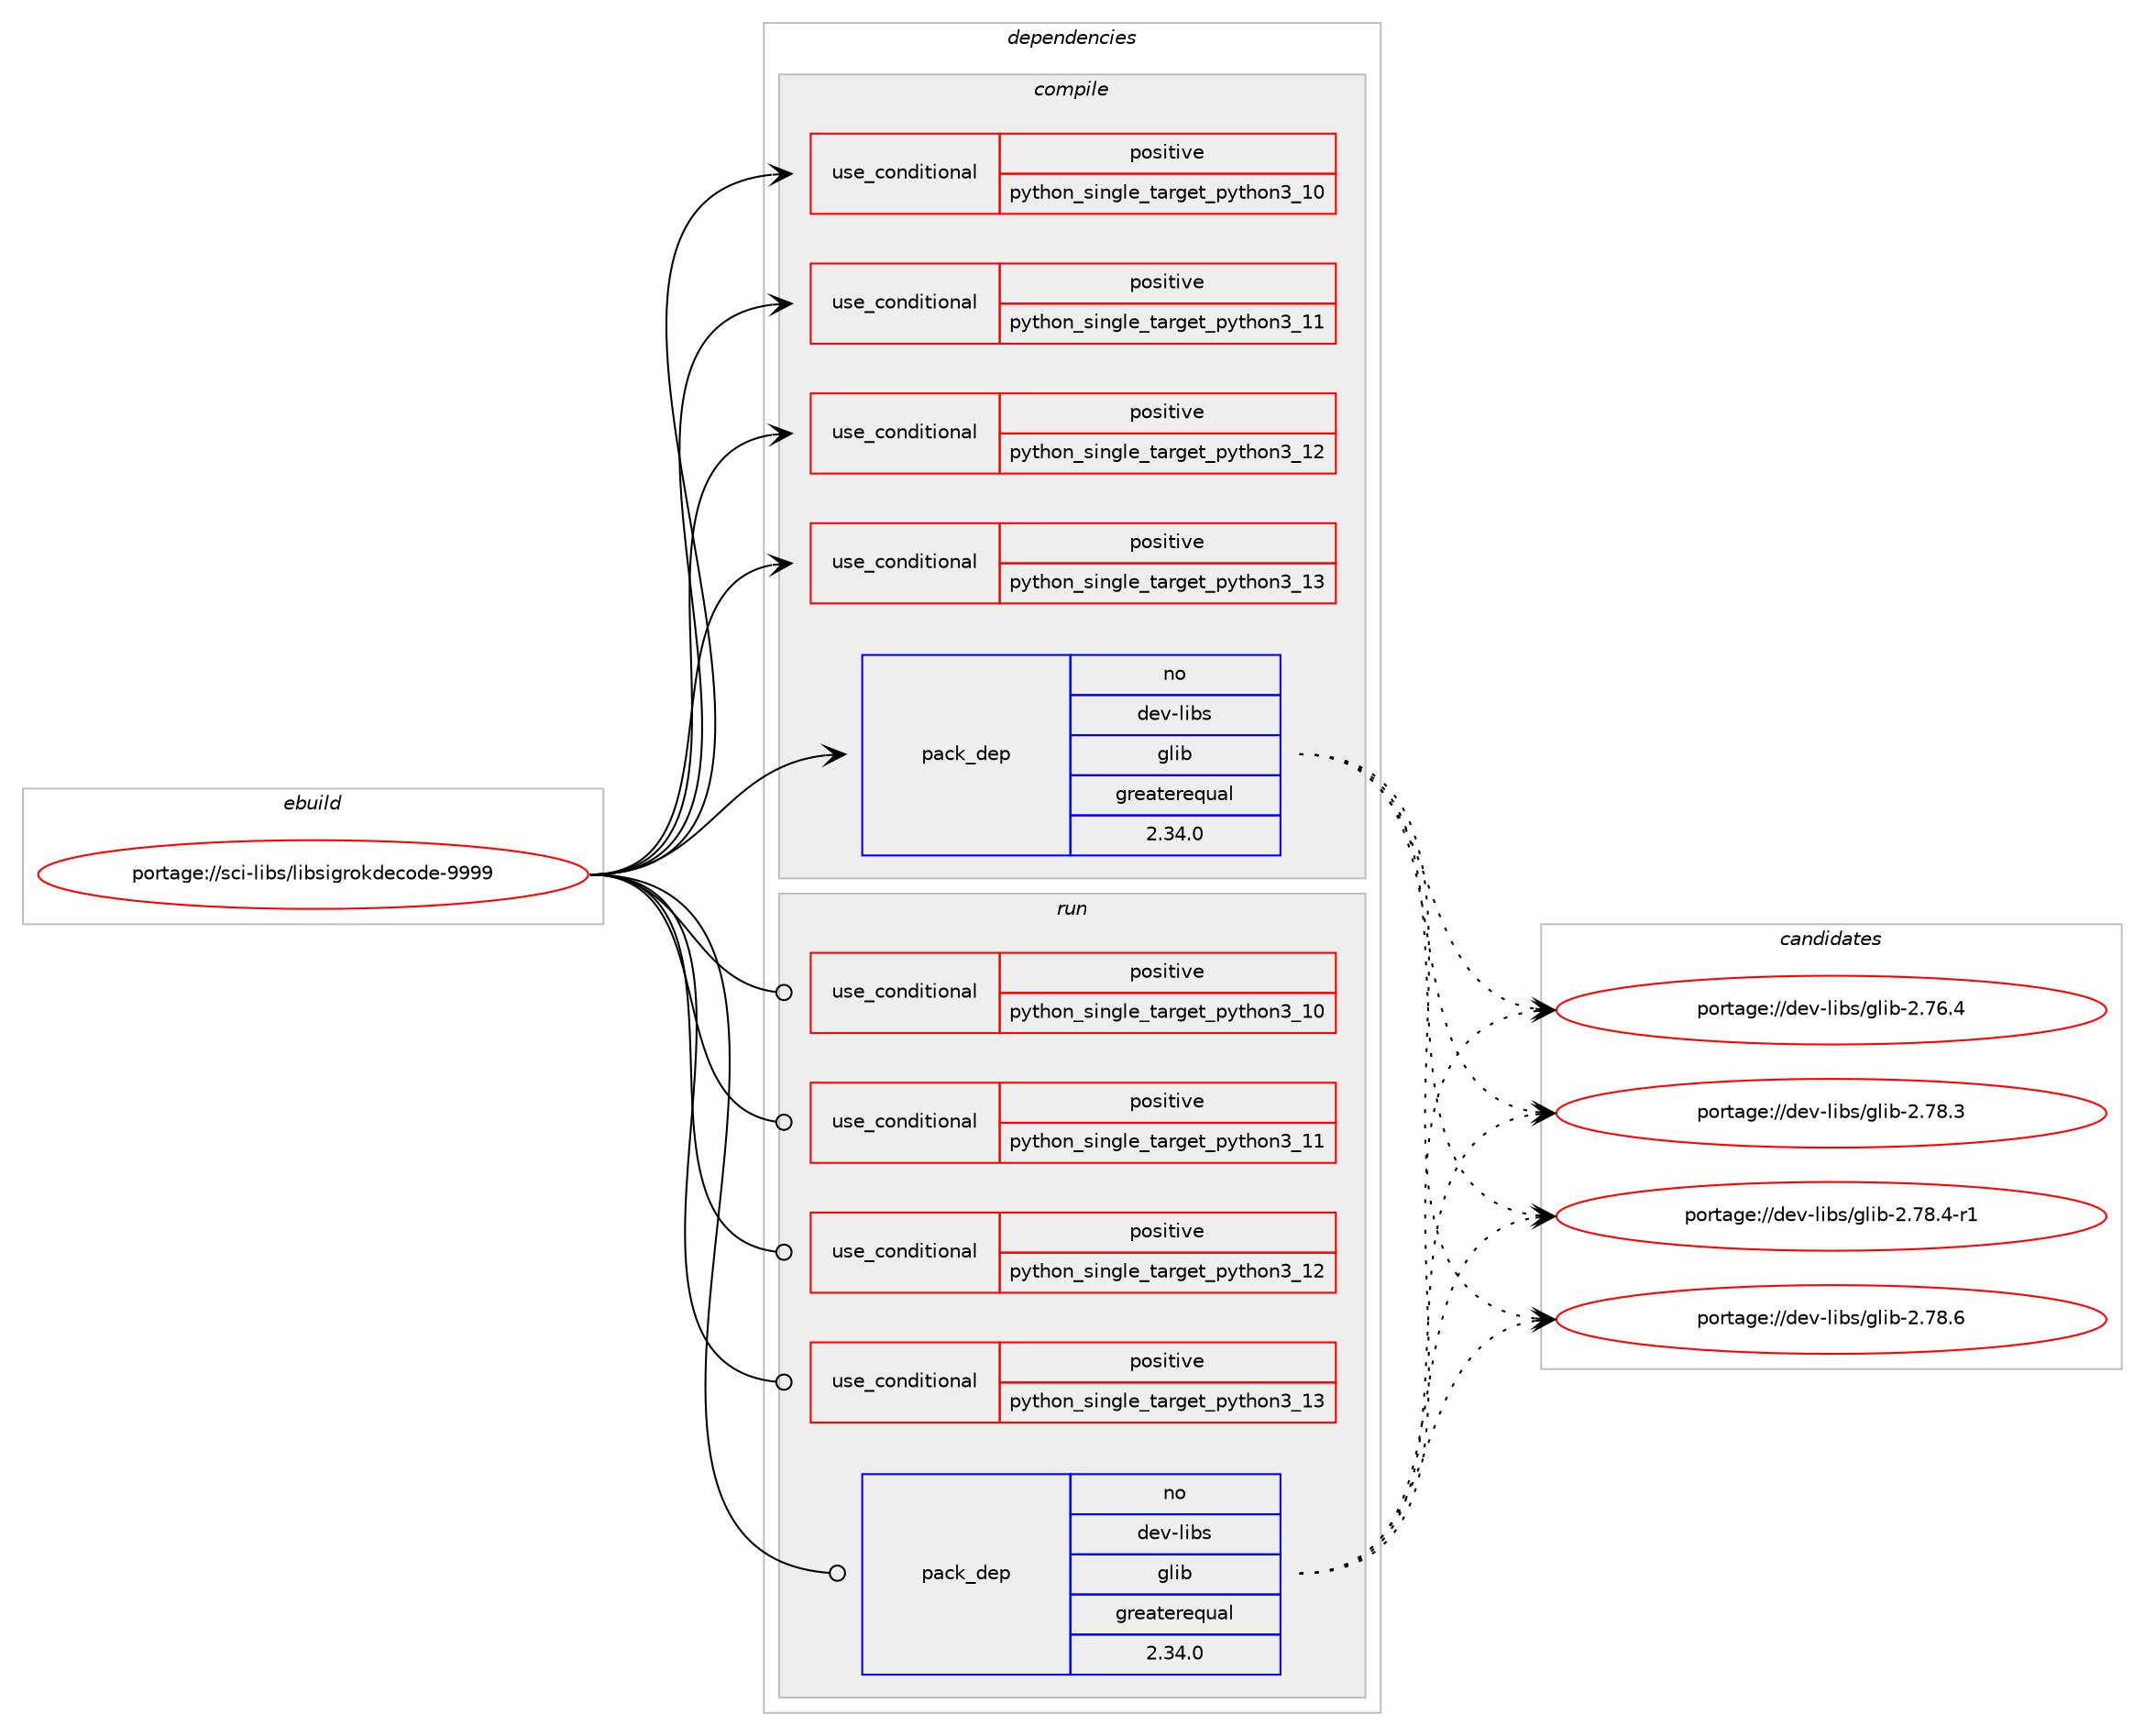 digraph prolog {

# *************
# Graph options
# *************

newrank=true;
concentrate=true;
compound=true;
graph [rankdir=LR,fontname=Helvetica,fontsize=10,ranksep=1.5];#, ranksep=2.5, nodesep=0.2];
edge  [arrowhead=vee];
node  [fontname=Helvetica,fontsize=10];

# **********
# The ebuild
# **********

subgraph cluster_leftcol {
color=gray;
rank=same;
label=<<i>ebuild</i>>;
id [label="portage://sci-libs/libsigrokdecode-9999", color=red, width=4, href="../sci-libs/libsigrokdecode-9999.svg"];
}

# ****************
# The dependencies
# ****************

subgraph cluster_midcol {
color=gray;
label=<<i>dependencies</i>>;
subgraph cluster_compile {
fillcolor="#eeeeee";
style=filled;
label=<<i>compile</i>>;
subgraph cond104139 {
dependency202058 [label=<<TABLE BORDER="0" CELLBORDER="1" CELLSPACING="0" CELLPADDING="4"><TR><TD ROWSPAN="3" CELLPADDING="10">use_conditional</TD></TR><TR><TD>positive</TD></TR><TR><TD>python_single_target_python3_10</TD></TR></TABLE>>, shape=none, color=red];
# *** BEGIN UNKNOWN DEPENDENCY TYPE (TODO) ***
# dependency202058 -> package_dependency(portage://sci-libs/libsigrokdecode-9999,install,no,dev-lang,python,none,[,,],[slot(3.10)],[])
# *** END UNKNOWN DEPENDENCY TYPE (TODO) ***

}
id:e -> dependency202058:w [weight=20,style="solid",arrowhead="vee"];
subgraph cond104140 {
dependency202059 [label=<<TABLE BORDER="0" CELLBORDER="1" CELLSPACING="0" CELLPADDING="4"><TR><TD ROWSPAN="3" CELLPADDING="10">use_conditional</TD></TR><TR><TD>positive</TD></TR><TR><TD>python_single_target_python3_11</TD></TR></TABLE>>, shape=none, color=red];
# *** BEGIN UNKNOWN DEPENDENCY TYPE (TODO) ***
# dependency202059 -> package_dependency(portage://sci-libs/libsigrokdecode-9999,install,no,dev-lang,python,none,[,,],[slot(3.11)],[])
# *** END UNKNOWN DEPENDENCY TYPE (TODO) ***

}
id:e -> dependency202059:w [weight=20,style="solid",arrowhead="vee"];
subgraph cond104141 {
dependency202060 [label=<<TABLE BORDER="0" CELLBORDER="1" CELLSPACING="0" CELLPADDING="4"><TR><TD ROWSPAN="3" CELLPADDING="10">use_conditional</TD></TR><TR><TD>positive</TD></TR><TR><TD>python_single_target_python3_12</TD></TR></TABLE>>, shape=none, color=red];
# *** BEGIN UNKNOWN DEPENDENCY TYPE (TODO) ***
# dependency202060 -> package_dependency(portage://sci-libs/libsigrokdecode-9999,install,no,dev-lang,python,none,[,,],[slot(3.12)],[])
# *** END UNKNOWN DEPENDENCY TYPE (TODO) ***

}
id:e -> dependency202060:w [weight=20,style="solid",arrowhead="vee"];
subgraph cond104142 {
dependency202061 [label=<<TABLE BORDER="0" CELLBORDER="1" CELLSPACING="0" CELLPADDING="4"><TR><TD ROWSPAN="3" CELLPADDING="10">use_conditional</TD></TR><TR><TD>positive</TD></TR><TR><TD>python_single_target_python3_13</TD></TR></TABLE>>, shape=none, color=red];
# *** BEGIN UNKNOWN DEPENDENCY TYPE (TODO) ***
# dependency202061 -> package_dependency(portage://sci-libs/libsigrokdecode-9999,install,no,dev-lang,python,none,[,,],[slot(3.13)],[])
# *** END UNKNOWN DEPENDENCY TYPE (TODO) ***

}
id:e -> dependency202061:w [weight=20,style="solid",arrowhead="vee"];
subgraph pack95114 {
dependency202062 [label=<<TABLE BORDER="0" CELLBORDER="1" CELLSPACING="0" CELLPADDING="4" WIDTH="220"><TR><TD ROWSPAN="6" CELLPADDING="30">pack_dep</TD></TR><TR><TD WIDTH="110">no</TD></TR><TR><TD>dev-libs</TD></TR><TR><TD>glib</TD></TR><TR><TD>greaterequal</TD></TR><TR><TD>2.34.0</TD></TR></TABLE>>, shape=none, color=blue];
}
id:e -> dependency202062:w [weight=20,style="solid",arrowhead="vee"];
}
subgraph cluster_compileandrun {
fillcolor="#eeeeee";
style=filled;
label=<<i>compile and run</i>>;
}
subgraph cluster_run {
fillcolor="#eeeeee";
style=filled;
label=<<i>run</i>>;
subgraph cond104143 {
dependency202063 [label=<<TABLE BORDER="0" CELLBORDER="1" CELLSPACING="0" CELLPADDING="4"><TR><TD ROWSPAN="3" CELLPADDING="10">use_conditional</TD></TR><TR><TD>positive</TD></TR><TR><TD>python_single_target_python3_10</TD></TR></TABLE>>, shape=none, color=red];
# *** BEGIN UNKNOWN DEPENDENCY TYPE (TODO) ***
# dependency202063 -> package_dependency(portage://sci-libs/libsigrokdecode-9999,run,no,dev-lang,python,none,[,,],[slot(3.10)],[])
# *** END UNKNOWN DEPENDENCY TYPE (TODO) ***

}
id:e -> dependency202063:w [weight=20,style="solid",arrowhead="odot"];
subgraph cond104144 {
dependency202064 [label=<<TABLE BORDER="0" CELLBORDER="1" CELLSPACING="0" CELLPADDING="4"><TR><TD ROWSPAN="3" CELLPADDING="10">use_conditional</TD></TR><TR><TD>positive</TD></TR><TR><TD>python_single_target_python3_11</TD></TR></TABLE>>, shape=none, color=red];
# *** BEGIN UNKNOWN DEPENDENCY TYPE (TODO) ***
# dependency202064 -> package_dependency(portage://sci-libs/libsigrokdecode-9999,run,no,dev-lang,python,none,[,,],[slot(3.11)],[])
# *** END UNKNOWN DEPENDENCY TYPE (TODO) ***

}
id:e -> dependency202064:w [weight=20,style="solid",arrowhead="odot"];
subgraph cond104145 {
dependency202065 [label=<<TABLE BORDER="0" CELLBORDER="1" CELLSPACING="0" CELLPADDING="4"><TR><TD ROWSPAN="3" CELLPADDING="10">use_conditional</TD></TR><TR><TD>positive</TD></TR><TR><TD>python_single_target_python3_12</TD></TR></TABLE>>, shape=none, color=red];
# *** BEGIN UNKNOWN DEPENDENCY TYPE (TODO) ***
# dependency202065 -> package_dependency(portage://sci-libs/libsigrokdecode-9999,run,no,dev-lang,python,none,[,,],[slot(3.12)],[])
# *** END UNKNOWN DEPENDENCY TYPE (TODO) ***

}
id:e -> dependency202065:w [weight=20,style="solid",arrowhead="odot"];
subgraph cond104146 {
dependency202066 [label=<<TABLE BORDER="0" CELLBORDER="1" CELLSPACING="0" CELLPADDING="4"><TR><TD ROWSPAN="3" CELLPADDING="10">use_conditional</TD></TR><TR><TD>positive</TD></TR><TR><TD>python_single_target_python3_13</TD></TR></TABLE>>, shape=none, color=red];
# *** BEGIN UNKNOWN DEPENDENCY TYPE (TODO) ***
# dependency202066 -> package_dependency(portage://sci-libs/libsigrokdecode-9999,run,no,dev-lang,python,none,[,,],[slot(3.13)],[])
# *** END UNKNOWN DEPENDENCY TYPE (TODO) ***

}
id:e -> dependency202066:w [weight=20,style="solid",arrowhead="odot"];
subgraph pack95115 {
dependency202067 [label=<<TABLE BORDER="0" CELLBORDER="1" CELLSPACING="0" CELLPADDING="4" WIDTH="220"><TR><TD ROWSPAN="6" CELLPADDING="30">pack_dep</TD></TR><TR><TD WIDTH="110">no</TD></TR><TR><TD>dev-libs</TD></TR><TR><TD>glib</TD></TR><TR><TD>greaterequal</TD></TR><TR><TD>2.34.0</TD></TR></TABLE>>, shape=none, color=blue];
}
id:e -> dependency202067:w [weight=20,style="solid",arrowhead="odot"];
}
}

# **************
# The candidates
# **************

subgraph cluster_choices {
rank=same;
color=gray;
label=<<i>candidates</i>>;

subgraph choice95114 {
color=black;
nodesep=1;
choice1001011184510810598115471031081059845504655544652 [label="portage://dev-libs/glib-2.76.4", color=red, width=4,href="../dev-libs/glib-2.76.4.svg"];
choice1001011184510810598115471031081059845504655564651 [label="portage://dev-libs/glib-2.78.3", color=red, width=4,href="../dev-libs/glib-2.78.3.svg"];
choice10010111845108105981154710310810598455046555646524511449 [label="portage://dev-libs/glib-2.78.4-r1", color=red, width=4,href="../dev-libs/glib-2.78.4-r1.svg"];
choice1001011184510810598115471031081059845504655564654 [label="portage://dev-libs/glib-2.78.6", color=red, width=4,href="../dev-libs/glib-2.78.6.svg"];
dependency202062:e -> choice1001011184510810598115471031081059845504655544652:w [style=dotted,weight="100"];
dependency202062:e -> choice1001011184510810598115471031081059845504655564651:w [style=dotted,weight="100"];
dependency202062:e -> choice10010111845108105981154710310810598455046555646524511449:w [style=dotted,weight="100"];
dependency202062:e -> choice1001011184510810598115471031081059845504655564654:w [style=dotted,weight="100"];
}
subgraph choice95115 {
color=black;
nodesep=1;
choice1001011184510810598115471031081059845504655544652 [label="portage://dev-libs/glib-2.76.4", color=red, width=4,href="../dev-libs/glib-2.76.4.svg"];
choice1001011184510810598115471031081059845504655564651 [label="portage://dev-libs/glib-2.78.3", color=red, width=4,href="../dev-libs/glib-2.78.3.svg"];
choice10010111845108105981154710310810598455046555646524511449 [label="portage://dev-libs/glib-2.78.4-r1", color=red, width=4,href="../dev-libs/glib-2.78.4-r1.svg"];
choice1001011184510810598115471031081059845504655564654 [label="portage://dev-libs/glib-2.78.6", color=red, width=4,href="../dev-libs/glib-2.78.6.svg"];
dependency202067:e -> choice1001011184510810598115471031081059845504655544652:w [style=dotted,weight="100"];
dependency202067:e -> choice1001011184510810598115471031081059845504655564651:w [style=dotted,weight="100"];
dependency202067:e -> choice10010111845108105981154710310810598455046555646524511449:w [style=dotted,weight="100"];
dependency202067:e -> choice1001011184510810598115471031081059845504655564654:w [style=dotted,weight="100"];
}
}

}

